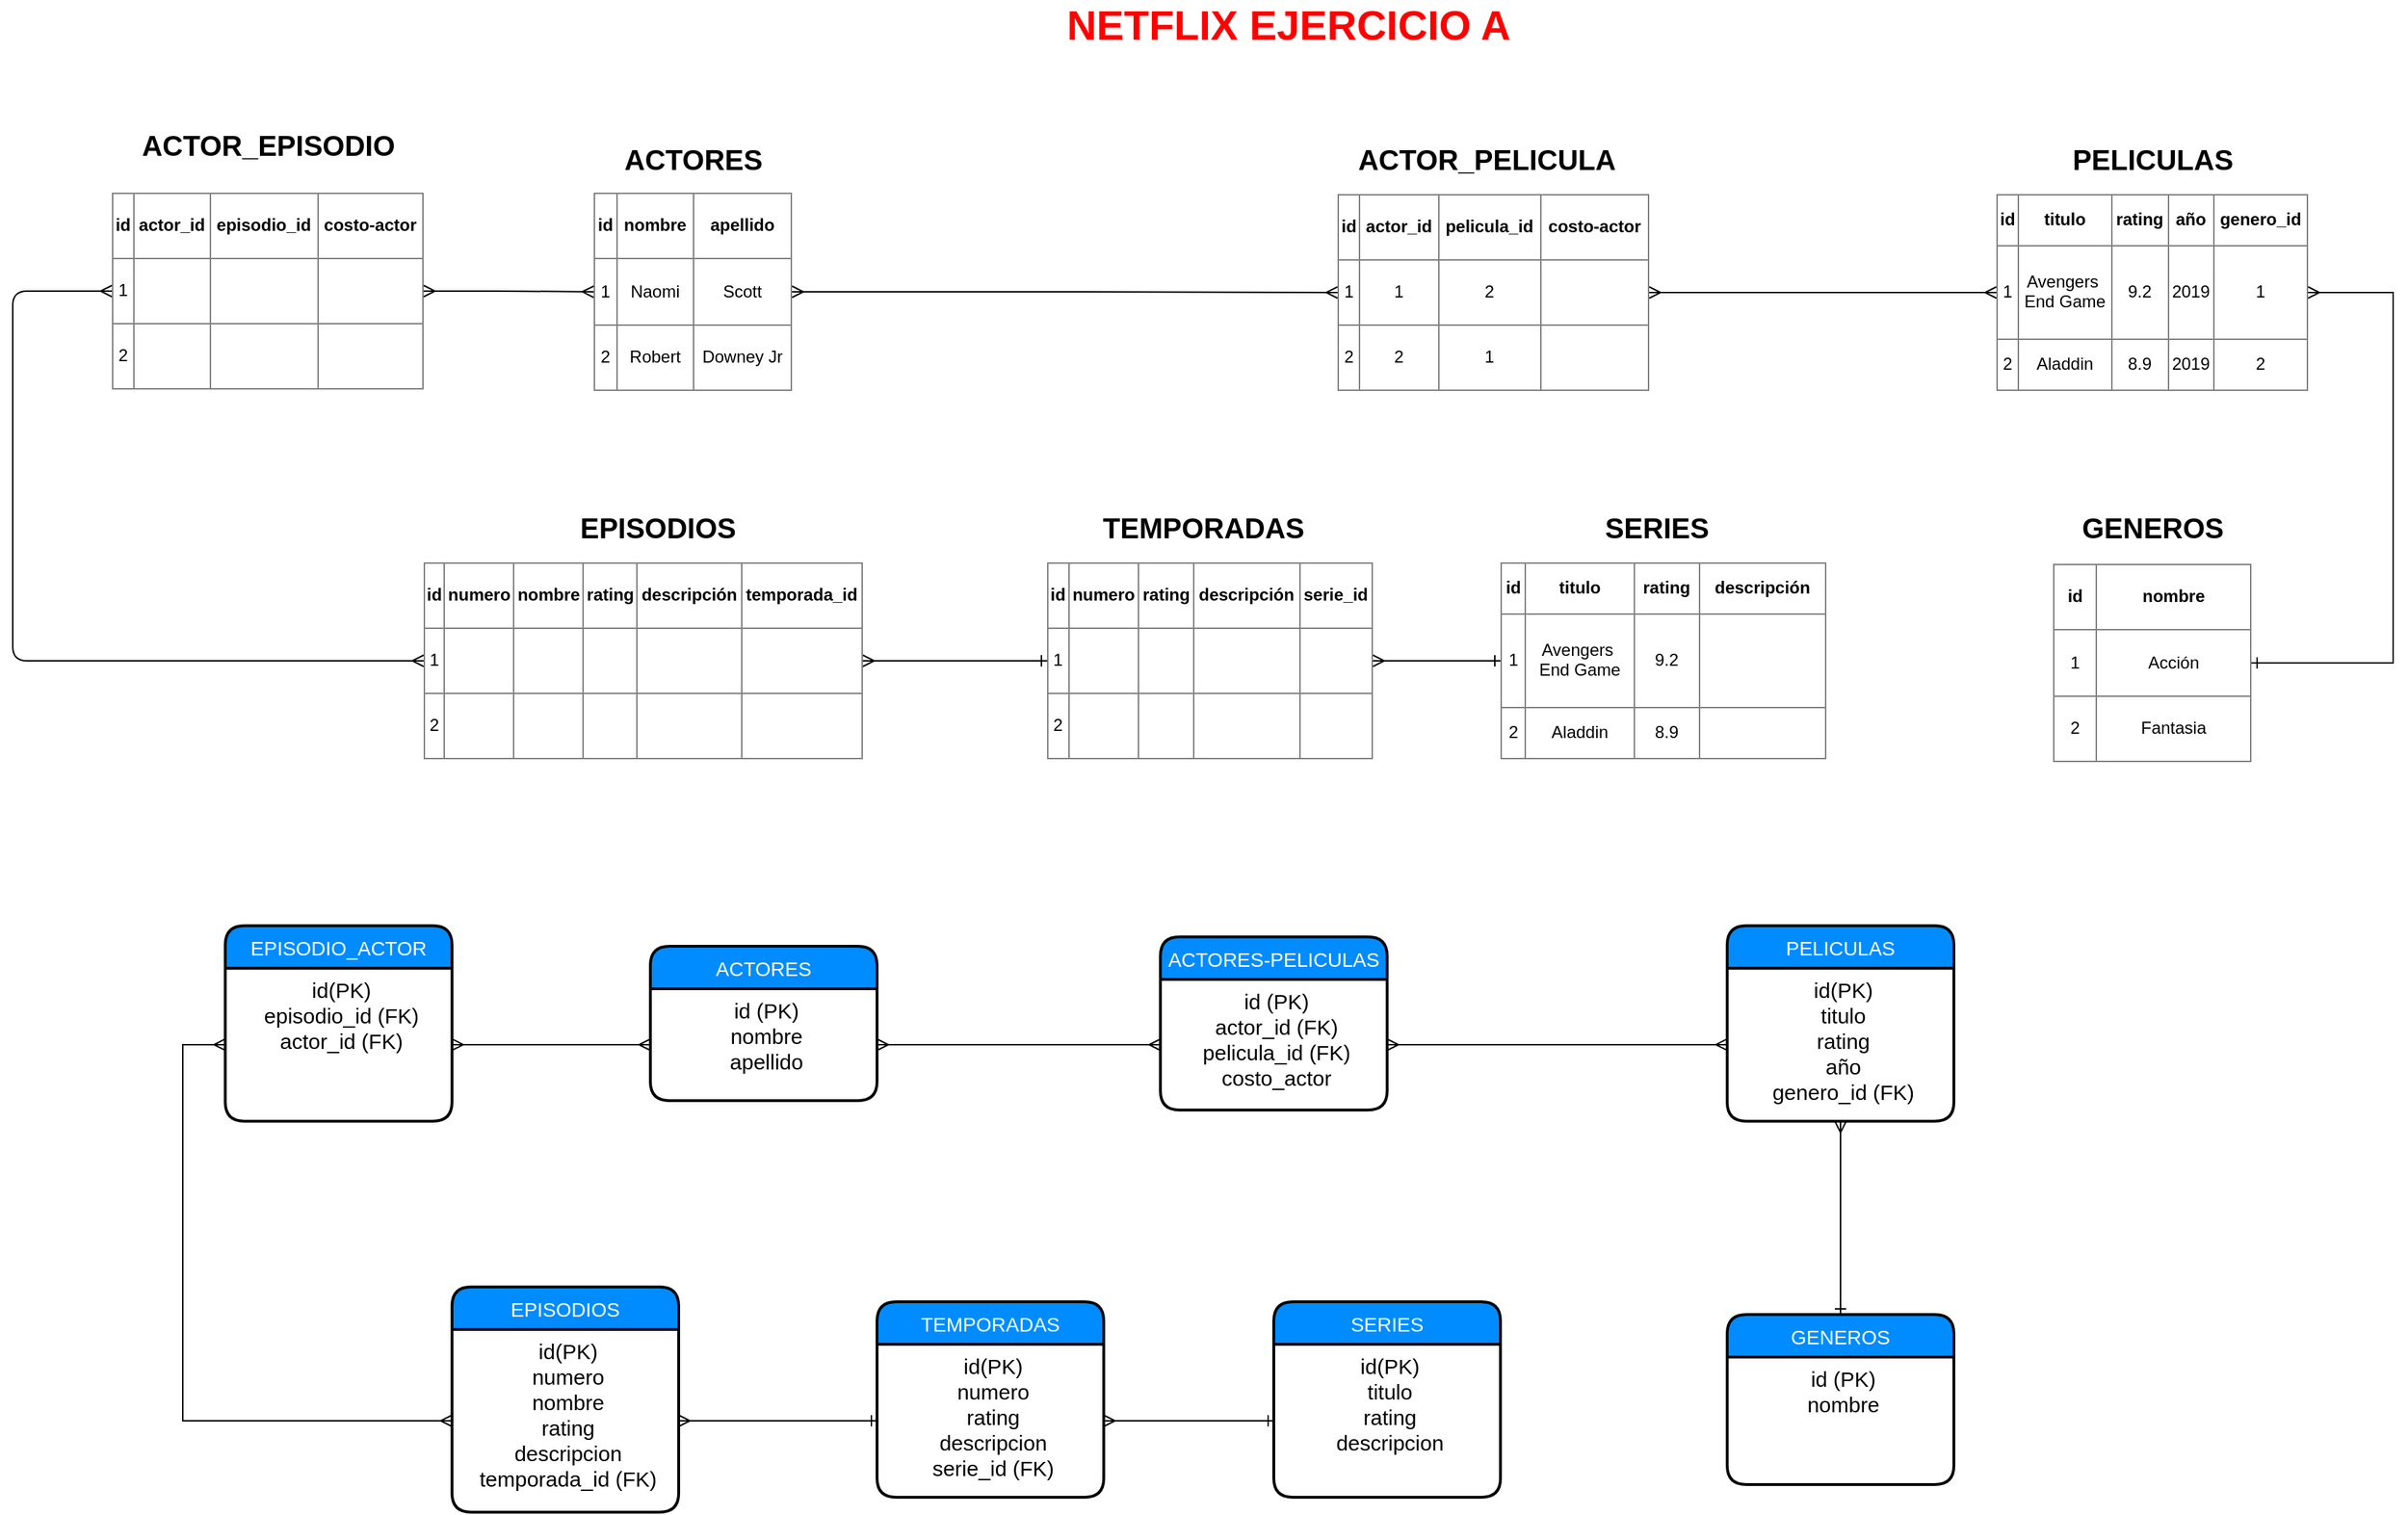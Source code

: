 <mxfile version="13.3.6"><diagram id="GzJOHCZ3QXn8qFP3aZiC" name="Page-1"><mxGraphModel dx="1955" dy="1173" grid="1" gridSize="10" guides="1" tooltips="1" connect="1" arrows="1" fold="1" page="1" pageScale="1" pageWidth="827" pageHeight="1169" math="0" shadow="0"><root><mxCell id="0"/><mxCell id="1" parent="0"/><mxCell id="QyaQzDvjBJv_DpjwNox--1" value="&lt;font style=&quot;font-size: 29px&quot;&gt;&lt;b&gt;NETFLIX EJERCICIO A&lt;/b&gt;&lt;/font&gt;" style="text;html=1;align=center;verticalAlign=middle;resizable=0;points=[];;autosize=1;fontColor=#FF0000;" vertex="1" parent="1"><mxGeometry x="1025" y="210" width="330" height="20" as="geometry"/></mxCell><mxCell id="QyaQzDvjBJv_DpjwNox--2" style="edgeStyle=orthogonalEdgeStyle;rounded=0;orthogonalLoop=1;jettySize=auto;html=1;exitX=1;exitY=0.5;exitDx=0;exitDy=0;entryX=1;entryY=0.5;entryDx=0;entryDy=0;startArrow=ERone;startFill=0;endArrow=ERmany;endFill=0;" edge="1" parent="1" source="QyaQzDvjBJv_DpjwNox--3" target="QyaQzDvjBJv_DpjwNox--10"><mxGeometry relative="1" as="geometry"><Array as="points"><mxPoint x="1970" y="670"/><mxPoint x="1970" y="408"/></Array></mxGeometry></mxCell><mxCell id="QyaQzDvjBJv_DpjwNox--3" value="&lt;table border=&quot;1&quot; width=&quot;100%&quot; style=&quot;width: 100% ; height: 100% ; border-collapse: collapse&quot;&gt;&lt;tbody&gt;&lt;tr&gt;&lt;td align=&quot;center&quot;&gt;&lt;b&gt;id&lt;/b&gt;&lt;/td&gt;&lt;td align=&quot;center&quot;&gt;&lt;b&gt;nombre&lt;/b&gt;&lt;/td&gt;&lt;/tr&gt;&lt;tr&gt;&lt;td align=&quot;center&quot;&gt;1&lt;/td&gt;&lt;td align=&quot;center&quot;&gt;Acción&lt;/td&gt;&lt;/tr&gt;&lt;tr&gt;&lt;td align=&quot;center&quot;&gt;2&lt;/td&gt;&lt;td align=&quot;center&quot;&gt;Fantasia&lt;/td&gt;&lt;/tr&gt;&lt;/tbody&gt;&lt;/table&gt;" style="text;html=1;overflow=fill;rounded=0;glass=0;comic=0;shadow=0;" vertex="1" parent="1"><mxGeometry x="1730" y="600" width="140" height="140" as="geometry"/></mxCell><mxCell id="QyaQzDvjBJv_DpjwNox--4" value="GENEROS" style="text;html=1;resizable=0;points=[];autosize=1;align=center;verticalAlign=top;spacingTop=-4;fontStyle=1;fontSize=20;" vertex="1" parent="1"><mxGeometry x="1740" y="560" width="120" height="30" as="geometry"/></mxCell><mxCell id="QyaQzDvjBJv_DpjwNox--5" style="edgeStyle=orthogonalEdgeStyle;rounded=0;orthogonalLoop=1;jettySize=auto;html=1;exitX=1;exitY=0.5;exitDx=0;exitDy=0;entryX=0;entryY=0.5;entryDx=0;entryDy=0;endArrow=ERmany;endFill=0;exitPerimeter=0;startArrow=ERmany;startFill=0;" edge="1" parent="1" source="QyaQzDvjBJv_DpjwNox--6" target="QyaQzDvjBJv_DpjwNox--13"><mxGeometry relative="1" as="geometry"/></mxCell><mxCell id="QyaQzDvjBJv_DpjwNox--6" value="&lt;table border=&quot;1&quot; width=&quot;100%&quot; style=&quot;width: 100% ; height: 100% ; border-collapse: collapse&quot;&gt;&lt;tbody&gt;&lt;tr&gt;&lt;td align=&quot;center&quot;&gt;&lt;b&gt;id&lt;/b&gt;&lt;/td&gt;&lt;td align=&quot;center&quot;&gt;&lt;b&gt;nombre&lt;/b&gt;&lt;/td&gt;&lt;td style=&quot;text-align: center&quot;&gt;&lt;b&gt;apellido&lt;/b&gt;&lt;/td&gt;&lt;/tr&gt;&lt;tr&gt;&lt;td align=&quot;center&quot;&gt;1&lt;/td&gt;&lt;td align=&quot;center&quot;&gt;Naomi&lt;/td&gt;&lt;td style=&quot;text-align: center&quot;&gt;Scott&lt;/td&gt;&lt;/tr&gt;&lt;tr&gt;&lt;td align=&quot;center&quot;&gt;2&lt;/td&gt;&lt;td align=&quot;center&quot;&gt;Robert&lt;/td&gt;&lt;td style=&quot;text-align: center&quot;&gt;Downey Jr&lt;/td&gt;&lt;/tr&gt;&lt;/tbody&gt;&lt;/table&gt;" style="text;html=1;overflow=fill;rounded=0;glass=0;comic=0;shadow=0;" vertex="1" parent="1"><mxGeometry x="700" y="338" width="140" height="140" as="geometry"/></mxCell><mxCell id="QyaQzDvjBJv_DpjwNox--7" value="ACTORES" style="text;html=1;resizable=0;points=[];autosize=1;align=center;verticalAlign=top;spacingTop=-4;fontStyle=1;fontSize=20;" vertex="1" parent="1"><mxGeometry x="715" y="300" width="110" height="30" as="geometry"/></mxCell><mxCell id="QyaQzDvjBJv_DpjwNox--8" style="edgeStyle=orthogonalEdgeStyle;rounded=0;orthogonalLoop=1;jettySize=auto;html=1;exitX=0;exitY=0.25;exitDx=0;exitDy=0;entryX=0.5;entryY=1;entryDx=0;entryDy=0;fontSize=20;strokeColor=none;endArrow=ERoneToMany;endFill=0;startArrow=ERmandOne;startFill=0;" edge="1" parent="1" source="QyaQzDvjBJv_DpjwNox--10"><mxGeometry relative="1" as="geometry"><mxPoint x="1105.667" y="504" as="targetPoint"/></mxGeometry></mxCell><mxCell id="QyaQzDvjBJv_DpjwNox--9" style="edgeStyle=orthogonalEdgeStyle;rounded=0;orthogonalLoop=1;jettySize=auto;html=1;exitX=0;exitY=0.5;exitDx=0;exitDy=0;entryX=1;entryY=0.5;entryDx=0;entryDy=0;startArrow=ERmany;startFill=0;endArrow=ERmany;endFill=0;" edge="1" parent="1" source="QyaQzDvjBJv_DpjwNox--10" target="QyaQzDvjBJv_DpjwNox--13"><mxGeometry relative="1" as="geometry"/></mxCell><mxCell id="QyaQzDvjBJv_DpjwNox--10" value="&lt;table border=&quot;1&quot; width=&quot;100%&quot; style=&quot;text-align: center ; width: 100% ; height: 100% ; border-collapse: collapse&quot;&gt;&lt;tbody&gt;&lt;tr&gt;&lt;td align=&quot;center&quot;&gt;&lt;b&gt;id&lt;/b&gt;&lt;/td&gt;&lt;td align=&quot;center&quot;&gt;&lt;b&gt;titulo&lt;/b&gt;&lt;/td&gt;&lt;td&gt;&lt;b&gt;rating&lt;/b&gt;&lt;/td&gt;&lt;td style=&quot;text-align: center&quot;&gt;&lt;b&gt;año&lt;/b&gt;&lt;/td&gt;&lt;td&gt;&lt;b&gt;genero_id&lt;/b&gt;&lt;/td&gt;&lt;/tr&gt;&lt;tr&gt;&lt;td align=&quot;center&quot;&gt;1&lt;/td&gt;&lt;td align=&quot;center&quot;&gt;Avengers&amp;nbsp;&lt;br&gt;End Game&lt;/td&gt;&lt;td&gt;9.2&lt;/td&gt;&lt;td style=&quot;text-align: center&quot;&gt;2019&lt;/td&gt;&lt;td&gt;1&lt;/td&gt;&lt;/tr&gt;&lt;tr&gt;&lt;td align=&quot;center&quot;&gt;2&lt;/td&gt;&lt;td align=&quot;center&quot;&gt;Aladdin&lt;/td&gt;&lt;td&gt;8.9&lt;/td&gt;&lt;td style=&quot;text-align: center&quot;&gt;2019&lt;/td&gt;&lt;td&gt;2&lt;/td&gt;&lt;/tr&gt;&lt;/tbody&gt;&lt;/table&gt;" style="text;html=1;overflow=fill;rounded=0;glass=0;comic=0;shadow=0;" vertex="1" parent="1"><mxGeometry x="1690" y="339" width="220" height="139" as="geometry"/></mxCell><mxCell id="QyaQzDvjBJv_DpjwNox--11" value="PELICULAS" style="text;html=1;resizable=0;points=[];autosize=1;align=center;verticalAlign=top;spacingTop=-4;fontStyle=1;fontSize=20;" vertex="1" parent="1"><mxGeometry x="1735" y="300" width="130" height="30" as="geometry"/></mxCell><mxCell id="QyaQzDvjBJv_DpjwNox--12" value="ACTOR_PELICULA" style="text;html=1;resizable=0;points=[];autosize=1;align=center;verticalAlign=top;spacingTop=-4;fontStyle=1;fontSize=20;" vertex="1" parent="1"><mxGeometry x="1230" y="299.5" width="200" height="30" as="geometry"/></mxCell><mxCell id="QyaQzDvjBJv_DpjwNox--13" value="&lt;table border=&quot;1&quot; width=&quot;100%&quot; style=&quot;text-align: center ; width: 100% ; height: 100% ; border-collapse: collapse&quot;&gt;&lt;tbody&gt;&lt;tr&gt;&lt;td align=&quot;center&quot;&gt;&lt;b&gt;id&lt;/b&gt;&lt;/td&gt;&lt;td align=&quot;center&quot;&gt;&lt;b&gt;actor_id&lt;/b&gt;&lt;/td&gt;&lt;td&gt;&lt;b&gt;pelicula_id&lt;/b&gt;&lt;/td&gt;&lt;td style=&quot;text-align: center&quot;&gt;&lt;b&gt;costo-actor&lt;/b&gt;&lt;/td&gt;&lt;/tr&gt;&lt;tr&gt;&lt;td align=&quot;center&quot;&gt;1&lt;/td&gt;&lt;td align=&quot;center&quot;&gt;1&lt;/td&gt;&lt;td&gt;2&lt;/td&gt;&lt;td style=&quot;text-align: center&quot;&gt;&lt;br&gt;&lt;/td&gt;&lt;/tr&gt;&lt;tr&gt;&lt;td align=&quot;center&quot;&gt;2&lt;/td&gt;&lt;td align=&quot;center&quot;&gt;2&lt;/td&gt;&lt;td&gt;1&lt;/td&gt;&lt;td style=&quot;text-align: center&quot;&gt;&lt;br&gt;&lt;/td&gt;&lt;/tr&gt;&lt;/tbody&gt;&lt;/table&gt;" style="text;html=1;overflow=fill;rounded=0;glass=0;comic=0;shadow=0;" vertex="1" parent="1"><mxGeometry x="1225" y="339" width="220" height="139" as="geometry"/></mxCell><mxCell id="QyaQzDvjBJv_DpjwNox--14" value="GENEROS" style="swimlane;childLayout=stackLayout;horizontal=1;startSize=30;horizontalStack=0;fillColor=#008cff;fontColor=#FFFFFF;rounded=1;fontSize=14;fontStyle=0;strokeWidth=2;resizeParent=0;resizeLast=1;shadow=0;dashed=0;align=center;glass=0;comic=0;" vertex="1" parent="1"><mxGeometry x="1500" y="1130" width="160" height="120" as="geometry"/></mxCell><mxCell id="QyaQzDvjBJv_DpjwNox--15" value="id (PK)&#10;nombre&#10;" style="align=center;strokeColor=none;fillColor=none;spacingLeft=4;fontSize=15;verticalAlign=top;resizable=0;rotatable=0;part=1;" vertex="1" parent="QyaQzDvjBJv_DpjwNox--14"><mxGeometry y="30" width="160" height="90" as="geometry"/></mxCell><mxCell id="QyaQzDvjBJv_DpjwNox--16" style="edgeStyle=orthogonalEdgeStyle;rounded=0;orthogonalLoop=1;jettySize=auto;html=1;entryX=0.5;entryY=1;entryDx=0;entryDy=0;startArrow=ERone;startFill=0;endArrow=ERmany;endFill=0;exitX=0.5;exitY=0;exitDx=0;exitDy=0;" edge="1" parent="1" source="QyaQzDvjBJv_DpjwNox--14" target="QyaQzDvjBJv_DpjwNox--20"><mxGeometry relative="1" as="geometry"><mxPoint x="1580" y="1140" as="sourcePoint"/><mxPoint x="1710" y="1070" as="targetPoint"/></mxGeometry></mxCell><mxCell id="QyaQzDvjBJv_DpjwNox--17" value="ACTORES-PELICULAS" style="swimlane;childLayout=stackLayout;horizontal=1;startSize=30;horizontalStack=0;fillColor=#008cff;fontColor=#FFFFFF;rounded=1;fontSize=14;fontStyle=0;strokeWidth=2;resizeParent=0;resizeLast=1;shadow=0;dashed=0;align=center;glass=0;comic=0;" vertex="1" parent="1"><mxGeometry x="1100" y="863.33" width="160" height="122.33" as="geometry"/></mxCell><mxCell id="QyaQzDvjBJv_DpjwNox--18" value="id (PK)&#10;actor_id (FK)&#10;pelicula_id (FK)&#10;costo_actor" style="align=center;strokeColor=none;fillColor=none;spacingLeft=4;fontSize=15;verticalAlign=top;resizable=0;rotatable=0;part=1;" vertex="1" parent="QyaQzDvjBJv_DpjwNox--17"><mxGeometry y="30" width="160" height="92.33" as="geometry"/></mxCell><mxCell id="QyaQzDvjBJv_DpjwNox--19" value="PELICULAS" style="swimlane;childLayout=stackLayout;horizontal=1;startSize=30;horizontalStack=0;fillColor=#008cff;fontColor=#FFFFFF;rounded=1;fontSize=14;fontStyle=0;strokeWidth=2;resizeParent=0;resizeLast=1;shadow=0;dashed=0;align=center;glass=0;comic=0;" vertex="1" parent="1"><mxGeometry x="1500" y="855.49" width="160" height="138" as="geometry"/></mxCell><mxCell id="QyaQzDvjBJv_DpjwNox--20" value="id(PK)&#10;titulo&#10;rating&#10;año&#10;genero_id (FK)" style="align=center;strokeColor=none;fillColor=none;spacingLeft=4;fontSize=15;verticalAlign=top;resizable=0;rotatable=0;part=1;" vertex="1" parent="QyaQzDvjBJv_DpjwNox--19"><mxGeometry y="30" width="160" height="108" as="geometry"/></mxCell><mxCell id="QyaQzDvjBJv_DpjwNox--21" style="edgeStyle=orthogonalEdgeStyle;rounded=1;orthogonalLoop=1;jettySize=auto;html=1;exitX=1;exitY=0.5;exitDx=0;exitDy=0;entryX=0;entryY=0.5;entryDx=0;entryDy=0;startArrow=ERmany;startFill=0;endArrow=ERmany;endFill=0;strokeColor=#000000;" edge="1" parent="1" source="QyaQzDvjBJv_DpjwNox--18" target="QyaQzDvjBJv_DpjwNox--20"><mxGeometry relative="1" as="geometry"/></mxCell><mxCell id="QyaQzDvjBJv_DpjwNox--22" style="edgeStyle=orthogonalEdgeStyle;rounded=1;orthogonalLoop=1;jettySize=auto;html=1;exitX=0;exitY=0.5;exitDx=0;exitDy=0;startArrow=ERmany;startFill=0;endArrow=ERmany;endFill=0;strokeColor=#000000;" edge="1" parent="1" source="QyaQzDvjBJv_DpjwNox--18" target="QyaQzDvjBJv_DpjwNox--24"><mxGeometry relative="1" as="geometry"/></mxCell><mxCell id="QyaQzDvjBJv_DpjwNox--23" value="ACTORES" style="swimlane;childLayout=stackLayout;horizontal=1;startSize=30;horizontalStack=0;fillColor=#008cff;fontColor=#FFFFFF;rounded=1;fontSize=14;fontStyle=0;strokeWidth=2;resizeParent=0;resizeLast=1;shadow=0;dashed=0;align=center;glass=0;comic=0;" vertex="1" parent="1"><mxGeometry x="740" y="870" width="160" height="109" as="geometry"/></mxCell><mxCell id="QyaQzDvjBJv_DpjwNox--24" value="id (PK)&#10;nombre&#10;apellido&#10;" style="align=center;strokeColor=none;fillColor=none;spacingLeft=4;fontSize=15;verticalAlign=top;resizable=0;rotatable=0;part=1;" vertex="1" parent="QyaQzDvjBJv_DpjwNox--23"><mxGeometry y="30" width="160" height="79" as="geometry"/></mxCell><mxCell id="QyaQzDvjBJv_DpjwNox--25" style="edgeStyle=orthogonalEdgeStyle;rounded=1;orthogonalLoop=1;jettySize=auto;html=1;exitX=0;exitY=0.5;exitDx=0;exitDy=0;entryX=1;entryY=0.5;entryDx=0;entryDy=0;startArrow=ERone;startFill=0;endArrow=ERmany;endFill=0;strokeColor=#000000;" edge="1" parent="1" source="QyaQzDvjBJv_DpjwNox--26" target="QyaQzDvjBJv_DpjwNox--29"><mxGeometry relative="1" as="geometry"/></mxCell><mxCell id="QyaQzDvjBJv_DpjwNox--26" value="&lt;table border=&quot;1&quot; width=&quot;100%&quot; style=&quot;text-align: center ; width: 100% ; height: 100% ; border-collapse: collapse&quot;&gt;&lt;tbody&gt;&lt;tr&gt;&lt;td align=&quot;center&quot;&gt;&lt;b&gt;id&lt;/b&gt;&lt;/td&gt;&lt;td align=&quot;center&quot;&gt;&lt;b&gt;titulo&lt;/b&gt;&lt;/td&gt;&lt;td&gt;&lt;b&gt;rating&lt;/b&gt;&lt;/td&gt;&lt;td style=&quot;text-align: center&quot;&gt;&lt;b&gt;descripción&lt;/b&gt;&lt;/td&gt;&lt;/tr&gt;&lt;tr&gt;&lt;td align=&quot;center&quot;&gt;1&lt;/td&gt;&lt;td align=&quot;center&quot;&gt;Avengers&amp;nbsp;&lt;br&gt;End Game&lt;/td&gt;&lt;td&gt;9.2&lt;/td&gt;&lt;td style=&quot;text-align: center&quot;&gt;&lt;br&gt;&lt;/td&gt;&lt;/tr&gt;&lt;tr&gt;&lt;td align=&quot;center&quot;&gt;2&lt;/td&gt;&lt;td align=&quot;center&quot;&gt;Aladdin&lt;/td&gt;&lt;td&gt;8.9&lt;/td&gt;&lt;td style=&quot;text-align: center&quot;&gt;&lt;br&gt;&lt;/td&gt;&lt;/tr&gt;&lt;/tbody&gt;&lt;/table&gt;" style="text;html=1;overflow=fill;rounded=0;glass=0;comic=0;shadow=0;" vertex="1" parent="1"><mxGeometry x="1340" y="599" width="230" height="139" as="geometry"/></mxCell><mxCell id="QyaQzDvjBJv_DpjwNox--27" value="SERIES" style="text;html=1;resizable=0;points=[];autosize=1;align=center;verticalAlign=top;spacingTop=-4;fontStyle=1;fontSize=20;" vertex="1" parent="1"><mxGeometry x="1405" y="560" width="90" height="30" as="geometry"/></mxCell><mxCell id="QyaQzDvjBJv_DpjwNox--28" value="" style="edgeStyle=orthogonalEdgeStyle;rounded=1;orthogonalLoop=1;jettySize=auto;html=1;startArrow=ERone;startFill=0;endArrow=ERmany;endFill=0;strokeColor=#000000;" edge="1" parent="1" source="QyaQzDvjBJv_DpjwNox--29" target="QyaQzDvjBJv_DpjwNox--31"><mxGeometry relative="1" as="geometry"/></mxCell><mxCell id="QyaQzDvjBJv_DpjwNox--29" value="&lt;table border=&quot;1&quot; width=&quot;100%&quot; style=&quot;text-align: center ; width: 100% ; height: 100% ; border-collapse: collapse&quot;&gt;&lt;tbody&gt;&lt;tr&gt;&lt;td align=&quot;center&quot;&gt;&lt;b&gt;id&lt;/b&gt;&lt;/td&gt;&lt;td align=&quot;center&quot;&gt;&lt;b&gt;numero&lt;/b&gt;&lt;/td&gt;&lt;td&gt;&lt;b&gt;rating&lt;/b&gt;&lt;/td&gt;&lt;td style=&quot;text-align: center&quot;&gt;&lt;b&gt;descripción&lt;/b&gt;&lt;/td&gt;&lt;td&gt;&lt;b&gt;serie_id&lt;/b&gt;&lt;/td&gt;&lt;/tr&gt;&lt;tr&gt;&lt;td align=&quot;center&quot;&gt;1&lt;/td&gt;&lt;td align=&quot;center&quot;&gt;&lt;br&gt;&lt;/td&gt;&lt;td&gt;&lt;br&gt;&lt;/td&gt;&lt;td style=&quot;text-align: center&quot;&gt;&lt;br&gt;&lt;/td&gt;&lt;td&gt;&lt;br&gt;&lt;/td&gt;&lt;/tr&gt;&lt;tr&gt;&lt;td align=&quot;center&quot;&gt;2&lt;/td&gt;&lt;td align=&quot;center&quot;&gt;&lt;br&gt;&lt;/td&gt;&lt;td&gt;&lt;br&gt;&lt;/td&gt;&lt;td style=&quot;text-align: center&quot;&gt;&lt;br&gt;&lt;/td&gt;&lt;td&gt;&lt;br&gt;&lt;/td&gt;&lt;/tr&gt;&lt;/tbody&gt;&lt;/table&gt;" style="text;html=1;overflow=fill;rounded=0;glass=0;comic=0;shadow=0;" vertex="1" parent="1"><mxGeometry x="1020" y="599" width="230" height="139" as="geometry"/></mxCell><mxCell id="QyaQzDvjBJv_DpjwNox--30" style="edgeStyle=orthogonalEdgeStyle;rounded=1;orthogonalLoop=1;jettySize=auto;html=1;exitX=0;exitY=0.5;exitDx=0;exitDy=0;entryX=0;entryY=0.5;entryDx=0;entryDy=0;startArrow=ERmany;startFill=0;endArrow=ERmany;endFill=0;strokeColor=#000000;" edge="1" parent="1" source="QyaQzDvjBJv_DpjwNox--31" target="QyaQzDvjBJv_DpjwNox--35"><mxGeometry relative="1" as="geometry"><Array as="points"><mxPoint x="290" y="668"/><mxPoint x="290" y="408"/></Array></mxGeometry></mxCell><mxCell id="QyaQzDvjBJv_DpjwNox--31" value="&lt;table border=&quot;1&quot; width=&quot;100%&quot; style=&quot;text-align: center ; width: 100% ; height: 100% ; border-collapse: collapse&quot;&gt;&lt;tbody&gt;&lt;tr&gt;&lt;td align=&quot;center&quot;&gt;&lt;b&gt;id&lt;/b&gt;&lt;/td&gt;&lt;td align=&quot;center&quot;&gt;&lt;b&gt;numero&lt;/b&gt;&lt;/td&gt;&lt;td&gt;&lt;b&gt;nombre&lt;/b&gt;&lt;/td&gt;&lt;td&gt;&lt;b&gt;rating&lt;/b&gt;&lt;/td&gt;&lt;td style=&quot;text-align: center&quot;&gt;&lt;b&gt;descripción&lt;/b&gt;&lt;/td&gt;&lt;td&gt;&lt;b&gt;temporada_id&lt;/b&gt;&lt;/td&gt;&lt;/tr&gt;&lt;tr&gt;&lt;td align=&quot;center&quot;&gt;1&lt;/td&gt;&lt;td align=&quot;center&quot;&gt;&lt;br&gt;&lt;/td&gt;&lt;td&gt;&lt;br&gt;&lt;/td&gt;&lt;td&gt;&lt;br&gt;&lt;/td&gt;&lt;td style=&quot;text-align: center&quot;&gt;&lt;br&gt;&lt;/td&gt;&lt;td&gt;&lt;br&gt;&lt;/td&gt;&lt;/tr&gt;&lt;tr&gt;&lt;td align=&quot;center&quot;&gt;2&lt;/td&gt;&lt;td align=&quot;center&quot;&gt;&lt;br&gt;&lt;/td&gt;&lt;td&gt;&lt;br&gt;&lt;/td&gt;&lt;td&gt;&lt;br&gt;&lt;/td&gt;&lt;td style=&quot;text-align: center&quot;&gt;&lt;br&gt;&lt;/td&gt;&lt;td&gt;&lt;br&gt;&lt;/td&gt;&lt;/tr&gt;&lt;/tbody&gt;&lt;/table&gt;" style="text;html=1;overflow=fill;rounded=0;glass=0;comic=0;shadow=0;" vertex="1" parent="1"><mxGeometry x="580" y="599" width="310" height="139" as="geometry"/></mxCell><mxCell id="QyaQzDvjBJv_DpjwNox--32" value="TEMPORADAS" style="text;html=1;resizable=0;points=[];autosize=1;align=center;verticalAlign=top;spacingTop=-4;fontStyle=1;fontSize=20;" vertex="1" parent="1"><mxGeometry x="1050" y="560" width="160" height="30" as="geometry"/></mxCell><mxCell id="QyaQzDvjBJv_DpjwNox--33" value="EPISODIOS" style="text;html=1;resizable=0;points=[];autosize=1;align=center;verticalAlign=top;spacingTop=-4;fontStyle=1;fontSize=20;" vertex="1" parent="1"><mxGeometry x="680" y="560" width="130" height="30" as="geometry"/></mxCell><mxCell id="QyaQzDvjBJv_DpjwNox--34" style="edgeStyle=orthogonalEdgeStyle;rounded=1;orthogonalLoop=1;jettySize=auto;html=1;exitX=1;exitY=0.5;exitDx=0;exitDy=0;entryX=0;entryY=0.5;entryDx=0;entryDy=0;startArrow=ERmany;startFill=0;endArrow=ERmany;endFill=0;strokeColor=#000000;" edge="1" parent="1" source="QyaQzDvjBJv_DpjwNox--35" target="QyaQzDvjBJv_DpjwNox--6"><mxGeometry relative="1" as="geometry"/></mxCell><mxCell id="QyaQzDvjBJv_DpjwNox--35" value="&lt;table border=&quot;1&quot; width=&quot;100%&quot; style=&quot;text-align: center ; width: 100% ; height: 100% ; border-collapse: collapse&quot;&gt;&lt;tbody&gt;&lt;tr&gt;&lt;td align=&quot;center&quot;&gt;&lt;b&gt;id&lt;/b&gt;&lt;/td&gt;&lt;td align=&quot;center&quot;&gt;&lt;b&gt;actor_id&lt;/b&gt;&lt;/td&gt;&lt;td&gt;&lt;b&gt;episodio_id&lt;/b&gt;&lt;/td&gt;&lt;td style=&quot;text-align: center&quot;&gt;&lt;b&gt;costo-actor&lt;/b&gt;&lt;/td&gt;&lt;/tr&gt;&lt;tr&gt;&lt;td align=&quot;center&quot;&gt;1&lt;/td&gt;&lt;td align=&quot;center&quot;&gt;&lt;br&gt;&lt;/td&gt;&lt;td&gt;&lt;br&gt;&lt;/td&gt;&lt;td style=&quot;text-align: center&quot;&gt;&lt;br&gt;&lt;/td&gt;&lt;/tr&gt;&lt;tr&gt;&lt;td align=&quot;center&quot;&gt;2&lt;/td&gt;&lt;td align=&quot;center&quot;&gt;&lt;br&gt;&lt;/td&gt;&lt;td&gt;&lt;br&gt;&lt;/td&gt;&lt;td style=&quot;text-align: center&quot;&gt;&lt;br&gt;&lt;/td&gt;&lt;/tr&gt;&lt;/tbody&gt;&lt;/table&gt;" style="text;html=1;overflow=fill;rounded=0;glass=0;comic=0;shadow=0;" vertex="1" parent="1"><mxGeometry x="360" y="338" width="220" height="139" as="geometry"/></mxCell><mxCell id="QyaQzDvjBJv_DpjwNox--36" value="ACTOR_EPISODIO" style="text;html=1;resizable=0;points=[];autosize=1;align=center;verticalAlign=top;spacingTop=-4;fontStyle=1;fontSize=20;" vertex="1" parent="1"><mxGeometry x="375" y="290" width="190" height="30" as="geometry"/></mxCell><mxCell id="QyaQzDvjBJv_DpjwNox--37" value="SERIES" style="swimlane;childLayout=stackLayout;horizontal=1;startSize=30;horizontalStack=0;fillColor=#008cff;fontColor=#FFFFFF;rounded=1;fontSize=14;fontStyle=0;strokeWidth=2;resizeParent=0;resizeLast=1;shadow=0;dashed=0;align=center;glass=0;comic=0;" vertex="1" parent="1"><mxGeometry x="1180" y="1121" width="160" height="138" as="geometry"/></mxCell><mxCell id="QyaQzDvjBJv_DpjwNox--38" value="id(PK)&#10;titulo&#10;rating&#10;descripcion" style="align=center;strokeColor=none;fillColor=none;spacingLeft=4;fontSize=15;verticalAlign=top;resizable=0;rotatable=0;part=1;" vertex="1" parent="QyaQzDvjBJv_DpjwNox--37"><mxGeometry y="30" width="160" height="108" as="geometry"/></mxCell><mxCell id="QyaQzDvjBJv_DpjwNox--41" value="TEMPORADAS" style="swimlane;childLayout=stackLayout;horizontal=1;startSize=30;horizontalStack=0;fillColor=#008cff;fontColor=#FFFFFF;rounded=1;fontSize=14;fontStyle=0;strokeWidth=2;resizeParent=0;resizeLast=1;shadow=0;dashed=0;align=center;glass=0;comic=0;" vertex="1" parent="1"><mxGeometry x="900" y="1121" width="160" height="138" as="geometry"/></mxCell><mxCell id="QyaQzDvjBJv_DpjwNox--42" value="id(PK)&#10;numero&#10;rating&#10;descripcion&#10;serie_id (FK)" style="align=center;strokeColor=none;fillColor=none;spacingLeft=4;fontSize=15;verticalAlign=top;resizable=0;rotatable=0;part=1;" vertex="1" parent="QyaQzDvjBJv_DpjwNox--41"><mxGeometry y="30" width="160" height="108" as="geometry"/></mxCell><mxCell id="QyaQzDvjBJv_DpjwNox--46" value="EPISODIO_ACTOR" style="swimlane;childLayout=stackLayout;horizontal=1;startSize=30;horizontalStack=0;fillColor=#008cff;fontColor=#FFFFFF;rounded=1;fontSize=14;fontStyle=0;strokeWidth=2;resizeParent=0;resizeLast=1;shadow=0;dashed=0;align=center;glass=0;comic=0;" vertex="1" parent="1"><mxGeometry x="440" y="855.49" width="160" height="138" as="geometry"/></mxCell><mxCell id="QyaQzDvjBJv_DpjwNox--47" value="id(PK)&#10;episodio_id (FK)&#10;actor_id (FK)" style="align=center;strokeColor=none;fillColor=none;spacingLeft=4;fontSize=15;verticalAlign=top;resizable=0;rotatable=0;part=1;" vertex="1" parent="QyaQzDvjBJv_DpjwNox--46"><mxGeometry y="30" width="160" height="108" as="geometry"/></mxCell><mxCell id="QyaQzDvjBJv_DpjwNox--53" style="edgeStyle=orthogonalEdgeStyle;rounded=0;orthogonalLoop=1;jettySize=auto;html=1;exitX=0;exitY=0.5;exitDx=0;exitDy=0;entryX=1;entryY=0.5;entryDx=0;entryDy=0;startArrow=ERone;startFill=0;endArrow=ERmany;endFill=0;" edge="1" parent="1" source="QyaQzDvjBJv_DpjwNox--38" target="QyaQzDvjBJv_DpjwNox--42"><mxGeometry relative="1" as="geometry"/></mxCell><mxCell id="QyaQzDvjBJv_DpjwNox--55" style="edgeStyle=orthogonalEdgeStyle;rounded=0;orthogonalLoop=1;jettySize=auto;html=1;startArrow=ERone;startFill=0;endArrow=ERmany;endFill=0;exitX=0;exitY=0.5;exitDx=0;exitDy=0;entryX=1;entryY=0.5;entryDx=0;entryDy=0;" edge="1" parent="1" source="QyaQzDvjBJv_DpjwNox--42" target="QyaQzDvjBJv_DpjwNox--51"><mxGeometry relative="1" as="geometry"><mxPoint x="870" y="1205" as="sourcePoint"/><mxPoint x="780" y="1205" as="targetPoint"/></mxGeometry></mxCell><mxCell id="QyaQzDvjBJv_DpjwNox--50" value="EPISODIOS" style="swimlane;childLayout=stackLayout;horizontal=1;startSize=30;horizontalStack=0;fillColor=#008cff;fontColor=#FFFFFF;rounded=1;fontSize=14;fontStyle=0;strokeWidth=2;resizeParent=0;resizeLast=1;shadow=0;dashed=0;align=center;glass=0;comic=0;" vertex="1" parent="1"><mxGeometry x="600" y="1110.5" width="160" height="159" as="geometry"/></mxCell><mxCell id="QyaQzDvjBJv_DpjwNox--51" value="id(PK)&#10;numero&#10;nombre&#10;rating&#10;descripcion&#10;temporada_id (FK)" style="align=center;strokeColor=none;fillColor=none;spacingLeft=4;fontSize=15;verticalAlign=top;resizable=0;rotatable=0;part=1;" vertex="1" parent="QyaQzDvjBJv_DpjwNox--50"><mxGeometry y="30" width="160" height="129" as="geometry"/></mxCell><mxCell id="QyaQzDvjBJv_DpjwNox--56" style="edgeStyle=orthogonalEdgeStyle;rounded=0;orthogonalLoop=1;jettySize=auto;html=1;exitX=0;exitY=0.5;exitDx=0;exitDy=0;entryX=0;entryY=0.5;entryDx=0;entryDy=0;startArrow=ERmany;startFill=0;endArrow=ERmany;endFill=0;" edge="1" parent="1" source="QyaQzDvjBJv_DpjwNox--51" target="QyaQzDvjBJv_DpjwNox--47"><mxGeometry relative="1" as="geometry"><Array as="points"><mxPoint x="410" y="1205"/><mxPoint x="410" y="940"/></Array></mxGeometry></mxCell><mxCell id="QyaQzDvjBJv_DpjwNox--57" style="edgeStyle=orthogonalEdgeStyle;rounded=0;orthogonalLoop=1;jettySize=auto;html=1;exitX=1;exitY=0.5;exitDx=0;exitDy=0;entryX=0;entryY=0.5;entryDx=0;entryDy=0;startArrow=ERmany;startFill=0;endArrow=ERmany;endFill=0;" edge="1" parent="1" source="QyaQzDvjBJv_DpjwNox--47" target="QyaQzDvjBJv_DpjwNox--24"><mxGeometry relative="1" as="geometry"/></mxCell></root></mxGraphModel></diagram></mxfile>